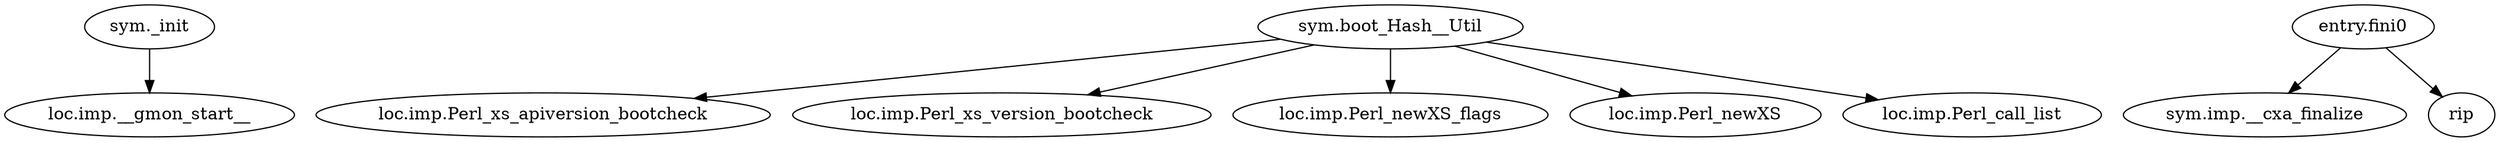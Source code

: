 digraph code {
  "0x00000d78" [label="sym._init"];
  "0x00000d78" -> "0x00000e40";
  "0x00000e40" [label="loc.imp.__gmon_start__"];
  "0x00001f80" [label="sym.boot_Hash__Util"];
  "0x00001f80" -> "0x00000ea0";
  "0x00000ea0" [label="loc.imp.Perl_xs_apiversion_bootcheck"];
  "0x00001f80" -> "0x00000db0";
  "0x00000db0" [label="loc.imp.Perl_xs_version_bootcheck"];
  "0x00001f80" -> "0x00000ec0";
  "0x00000ec0" [label="loc.imp.Perl_newXS_flags"];
  "0x00001f80" -> "0x00000e90";
  "0x00000e90" [label="loc.imp.Perl_newXS"];
  "0x00001f80" -> "0x00000e80";
  "0x00000e80" [label="loc.imp.Perl_call_list"];
  "0x00001030" [label="entry.fini0"];
  "0x00001030" -> "0x00000f60";
  "0x00000f60" [label="sym.imp.__cxa_finalize"];
  "0x00001030" -> "0x00000fa0";
  "0x00000fa0" [label="rip"];
}